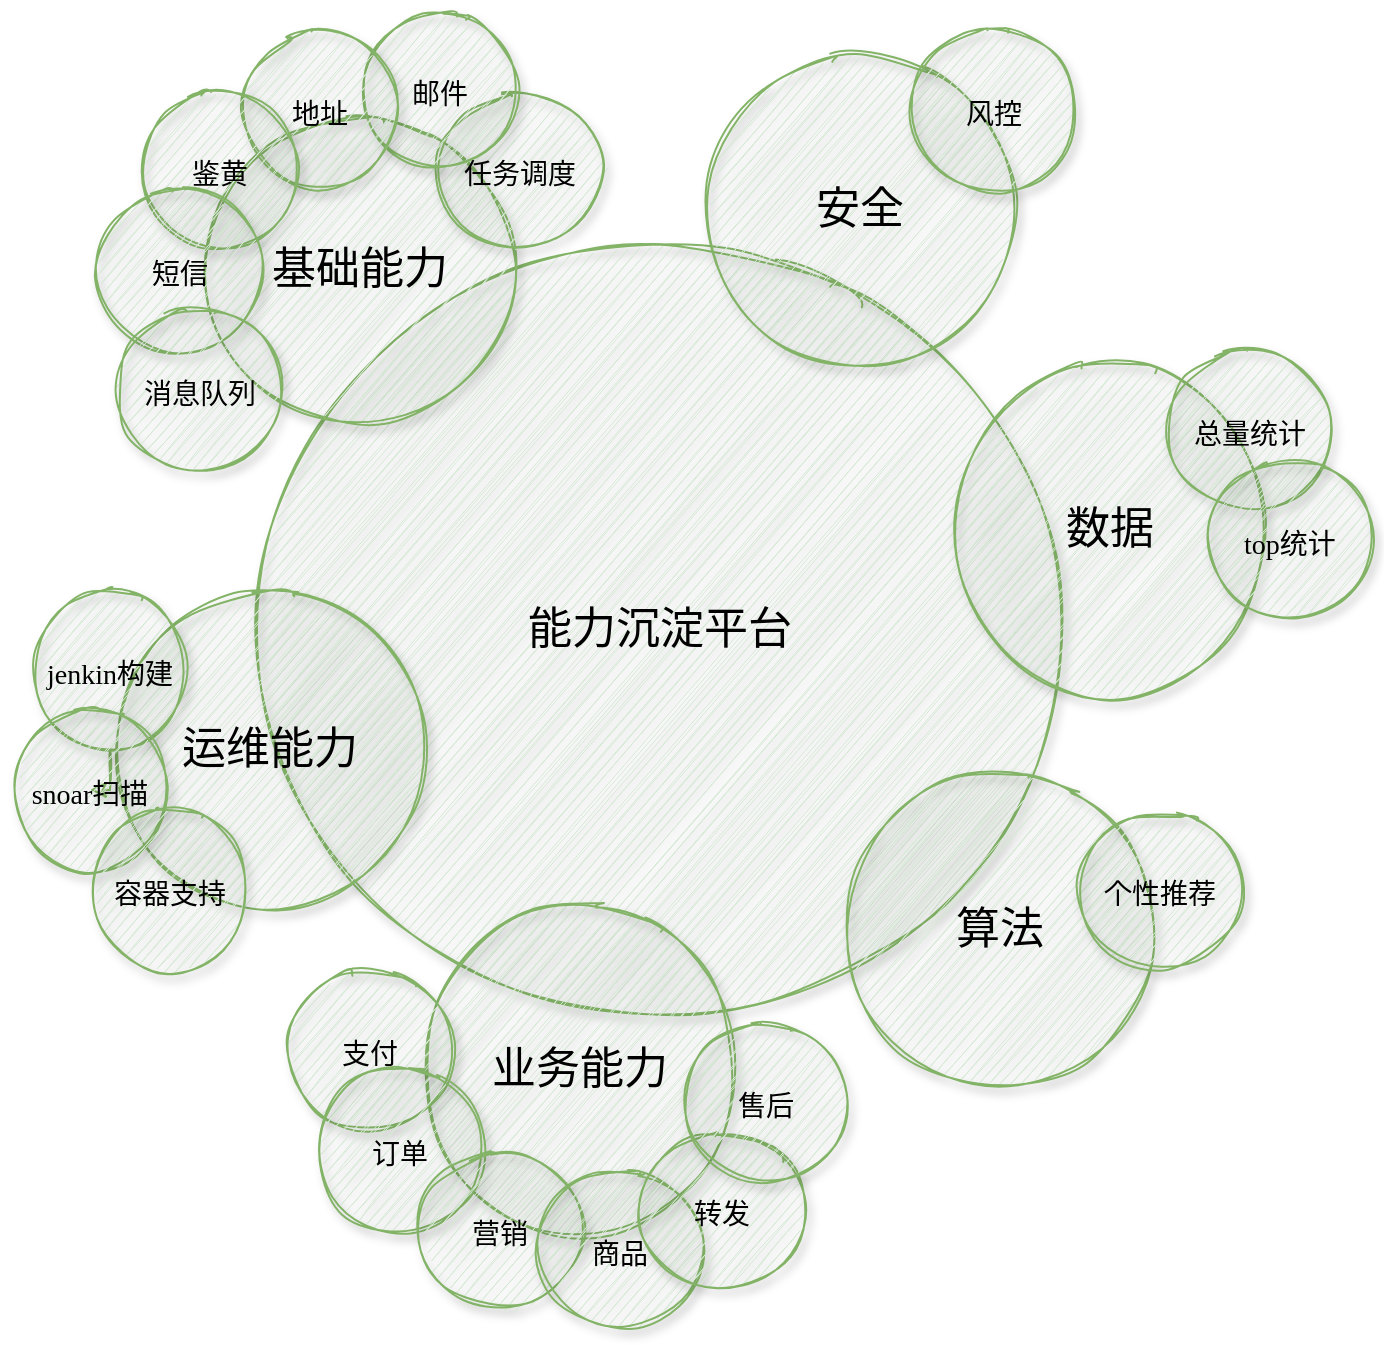 <mxfile version="13.10.1" type="github">
  <diagram name="Page-1" id="dd472eb7-4b8b-5cd9-a60b-b15522922e76">
    <mxGraphModel dx="946" dy="561" grid="0" gridSize="10" guides="1" tooltips="1" connect="1" arrows="1" fold="1" page="1" pageScale="1" pageWidth="1100" pageHeight="850" background="#ffffff" math="0" shadow="0">
      <root>
        <mxCell id="0" />
        <mxCell id="1" parent="0" />
        <mxCell id="374e34682ed331ee-1" value="能力沉淀平台" style="ellipse;whiteSpace=wrap;html=1;rounded=0;shadow=1;dashed=0;comic=0;fontFamily=Verdana;fontSize=22;fillColor=#d5e8d4;strokeColor=#82b366;sketch=1;" parent="1" vertex="1">
          <mxGeometry x="330" y="180" width="400" height="400" as="geometry" />
        </mxCell>
        <mxCell id="45236fa5f4b8e91a-2" value="业务能力" style="ellipse;whiteSpace=wrap;html=1;rounded=0;shadow=1;dashed=0;comic=0;fontFamily=Verdana;fontSize=22;fillColor=#d5e8d4;strokeColor=#82b366;sketch=1;" parent="1" vertex="1">
          <mxGeometry x="410" y="520" width="160" height="160" as="geometry" />
        </mxCell>
        <mxCell id="45236fa5f4b8e91a-3" value="数据" style="ellipse;whiteSpace=wrap;html=1;rounded=0;shadow=1;dashed=0;comic=0;fontFamily=Verdana;fontSize=22;fillColor=#d5e8d4;strokeColor=#82b366;sketch=1;" parent="1" vertex="1">
          <mxGeometry x="675" y="250" width="160" height="160" as="geometry" />
        </mxCell>
        <mxCell id="45236fa5f4b8e91a-4" value="基础能力" style="ellipse;whiteSpace=wrap;html=1;rounded=0;shadow=1;dashed=0;comic=0;fontFamily=Verdana;fontSize=22;fillColor=#d5e8d4;strokeColor=#82b366;sketch=1;" parent="1" vertex="1">
          <mxGeometry x="300" y="120" width="160" height="160" as="geometry" />
        </mxCell>
        <mxCell id="45236fa5f4b8e91a-6" value="安全" style="ellipse;whiteSpace=wrap;html=1;rounded=0;shadow=1;dashed=0;comic=0;fontFamily=Verdana;fontSize=22;fillColor=#d5e8d4;strokeColor=#82b366;sketch=1;" parent="1" vertex="1">
          <mxGeometry x="550" y="90" width="160" height="160" as="geometry" />
        </mxCell>
        <mxCell id="45236fa5f4b8e91a-7" value="算法" style="ellipse;whiteSpace=wrap;html=1;rounded=0;shadow=1;dashed=0;comic=0;fontFamily=Verdana;fontSize=22;fillColor=#d5e8d4;strokeColor=#82b366;sketch=1;" parent="1" vertex="1">
          <mxGeometry x="620" y="450" width="160" height="160" as="geometry" />
        </mxCell>
        <mxCell id="45236fa5f4b8e91a-8" value="运维能力" style="ellipse;whiteSpace=wrap;html=1;rounded=0;shadow=1;dashed=0;comic=0;fontFamily=Verdana;fontSize=22;fillColor=#d5e8d4;strokeColor=#82b366;sketch=1;" parent="1" vertex="1">
          <mxGeometry x="255" y="360" width="160" height="160" as="geometry" />
        </mxCell>
        <mxCell id="bn4RJ7tKio7X8lyJk39i-7" value="" style="edgeStyle=orthogonalEdgeStyle;rounded=0;orthogonalLoop=1;jettySize=auto;html=1;sketch=1;shadow=1;fillColor=#d5e8d4;strokeColor=#82b366;" parent="1" source="bn4RJ7tKio7X8lyJk39i-4" target="bn4RJ7tKio7X8lyJk39i-6" edge="1">
          <mxGeometry relative="1" as="geometry" />
        </mxCell>
        <mxCell id="bn4RJ7tKio7X8lyJk39i-4" value="&lt;font style=&quot;font-size: 14px&quot;&gt;jenkin构建&lt;/font&gt;" style="ellipse;whiteSpace=wrap;html=1;rounded=0;shadow=1;dashed=0;comic=0;fontFamily=Verdana;fontSize=22;fillColor=#d5e8d4;strokeColor=#82b366;sketch=1;" parent="1" vertex="1">
          <mxGeometry x="215" y="360" width="80" height="80" as="geometry" />
        </mxCell>
        <mxCell id="bn4RJ7tKio7X8lyJk39i-6" value="&lt;font style=&quot;font-size: 14px&quot;&gt;snoar扫描&lt;/font&gt;" style="ellipse;whiteSpace=wrap;html=1;rounded=0;shadow=1;dashed=0;comic=0;fontFamily=Verdana;fontSize=22;fillColor=#d5e8d4;strokeColor=#82b366;sketch=1;" parent="1" vertex="1">
          <mxGeometry x="205" y="420" width="80" height="80" as="geometry" />
        </mxCell>
        <mxCell id="bn4RJ7tKio7X8lyJk39i-8" value="&lt;font style=&quot;font-size: 14px&quot;&gt;容器支持&lt;/font&gt;" style="ellipse;whiteSpace=wrap;html=1;rounded=0;shadow=1;dashed=0;comic=0;fontFamily=Verdana;fontSize=22;fillColor=#d5e8d4;strokeColor=#82b366;sketch=1;" parent="1" vertex="1">
          <mxGeometry x="245" y="470" width="80" height="80" as="geometry" />
        </mxCell>
        <mxCell id="bn4RJ7tKio7X8lyJk39i-18" value="&lt;font style=&quot;font-size: 14px&quot;&gt;总量统计&lt;/font&gt;" style="ellipse;whiteSpace=wrap;html=1;rounded=0;shadow=1;dashed=0;comic=0;fontFamily=Verdana;fontSize=22;fillColor=#d5e8d4;strokeColor=#82b366;sketch=1;" parent="1" vertex="1">
          <mxGeometry x="785" y="240" width="80" height="80" as="geometry" />
        </mxCell>
        <mxCell id="bn4RJ7tKio7X8lyJk39i-20" value="&lt;font style=&quot;font-size: 14px&quot;&gt;top统计&lt;/font&gt;" style="ellipse;whiteSpace=wrap;html=1;rounded=0;shadow=1;dashed=0;comic=0;fontFamily=Verdana;fontSize=22;fillColor=#d5e8d4;strokeColor=#82b366;sketch=1;" parent="1" vertex="1">
          <mxGeometry x="805" y="295" width="80" height="80" as="geometry" />
        </mxCell>
        <mxCell id="bn4RJ7tKio7X8lyJk39i-27" value="&lt;font style=&quot;font-size: 14px&quot;&gt;任务调度&lt;/font&gt;" style="ellipse;whiteSpace=wrap;html=1;rounded=0;shadow=1;dashed=0;comic=0;fontFamily=Verdana;fontSize=22;fillColor=#d5e8d4;strokeColor=#82b366;sketch=1;" parent="1" vertex="1">
          <mxGeometry x="420" y="110" width="80" height="80" as="geometry" />
        </mxCell>
        <mxCell id="bn4RJ7tKio7X8lyJk39i-1" value="&lt;font style=&quot;font-size: 14px&quot;&gt;邮件&lt;/font&gt;" style="ellipse;whiteSpace=wrap;html=1;rounded=0;shadow=1;dashed=0;comic=0;fontFamily=Verdana;fontSize=22;fillColor=#d5e8d4;strokeColor=#82b366;sketch=1;" parent="1" vertex="1">
          <mxGeometry x="380" y="70" width="80" height="80" as="geometry" />
        </mxCell>
        <mxCell id="bn4RJ7tKio7X8lyJk39i-2" value="&lt;font style=&quot;font-size: 14px&quot;&gt;地址&lt;/font&gt;" style="ellipse;whiteSpace=wrap;html=1;rounded=0;shadow=1;dashed=0;comic=0;fontFamily=Verdana;fontSize=22;fillColor=#d5e8d4;strokeColor=#82b366;sketch=1;" parent="1" vertex="1">
          <mxGeometry x="320" y="80" width="80" height="80" as="geometry" />
        </mxCell>
        <mxCell id="bn4RJ7tKio7X8lyJk39i-3" value="&lt;font style=&quot;font-size: 14px&quot;&gt;鉴黄&lt;/font&gt;" style="ellipse;whiteSpace=wrap;html=1;rounded=0;shadow=1;dashed=0;comic=0;fontFamily=Verdana;fontSize=22;fillColor=#d5e8d4;strokeColor=#82b366;sketch=1;" parent="1" vertex="1">
          <mxGeometry x="270" y="110" width="80" height="80" as="geometry" />
        </mxCell>
        <mxCell id="bn4RJ7tKio7X8lyJk39i-10" value="&lt;font style=&quot;font-size: 14px&quot;&gt;短信&lt;/font&gt;" style="ellipse;whiteSpace=wrap;html=1;rounded=0;shadow=1;dashed=0;comic=0;fontFamily=Verdana;fontSize=22;fillColor=#d5e8d4;strokeColor=#82b366;sketch=1;" parent="1" vertex="1">
          <mxGeometry x="250" y="160" width="80" height="80" as="geometry" />
        </mxCell>
        <mxCell id="bn4RJ7tKio7X8lyJk39i-24" value="&lt;font style=&quot;font-size: 14px&quot;&gt;消息队列&lt;/font&gt;" style="ellipse;whiteSpace=wrap;html=1;rounded=0;shadow=1;dashed=0;comic=0;fontFamily=Verdana;fontSize=22;fillColor=#d5e8d4;strokeColor=#82b366;sketch=1;" parent="1" vertex="1">
          <mxGeometry x="260" y="220" width="80" height="80" as="geometry" />
        </mxCell>
        <mxCell id="bn4RJ7tKio7X8lyJk39i-29" value="&lt;font style=&quot;font-size: 14px&quot;&gt;个性推荐&lt;/font&gt;" style="ellipse;whiteSpace=wrap;html=1;rounded=0;shadow=1;dashed=0;comic=0;fontFamily=Verdana;fontSize=22;fillColor=#d5e8d4;strokeColor=#82b366;sketch=1;" parent="1" vertex="1">
          <mxGeometry x="740" y="470" width="80" height="80" as="geometry" />
        </mxCell>
        <mxCell id="bn4RJ7tKio7X8lyJk39i-35" value="&lt;font style=&quot;font-size: 14px&quot;&gt;支付&lt;/font&gt;" style="ellipse;whiteSpace=wrap;html=1;rounded=0;shadow=1;dashed=0;comic=0;fontFamily=Verdana;fontSize=22;fillColor=#d5e8d4;strokeColor=#82b366;sketch=1;" parent="1" vertex="1">
          <mxGeometry x="345" y="550" width="80" height="80" as="geometry" />
        </mxCell>
        <mxCell id="bn4RJ7tKio7X8lyJk39i-12" value="&lt;font style=&quot;font-size: 14px&quot;&gt;订单&lt;/font&gt;" style="ellipse;whiteSpace=wrap;html=1;rounded=0;shadow=1;dashed=0;comic=0;fontFamily=Verdana;fontSize=22;fillColor=#d5e8d4;strokeColor=#82b366;sketch=1;" parent="1" vertex="1">
          <mxGeometry x="360" y="600" width="80" height="80" as="geometry" />
        </mxCell>
        <mxCell id="bn4RJ7tKio7X8lyJk39i-14" value="&lt;font style=&quot;font-size: 14px&quot;&gt;营销&lt;/font&gt;" style="ellipse;whiteSpace=wrap;html=1;rounded=0;shadow=1;dashed=0;comic=0;fontFamily=Verdana;fontSize=22;fillColor=#d5e8d4;strokeColor=#82b366;sketch=1;" parent="1" vertex="1">
          <mxGeometry x="410" y="640" width="80" height="80" as="geometry" />
        </mxCell>
        <mxCell id="bn4RJ7tKio7X8lyJk39i-16" value="&lt;font style=&quot;font-size: 14px&quot;&gt;商品&lt;/font&gt;" style="ellipse;whiteSpace=wrap;html=1;rounded=0;shadow=1;dashed=0;comic=0;fontFamily=Verdana;fontSize=22;fillColor=#d5e8d4;strokeColor=#82b366;sketch=1;" parent="1" vertex="1">
          <mxGeometry x="470" y="650" width="80" height="80" as="geometry" />
        </mxCell>
        <mxCell id="bn4RJ7tKio7X8lyJk39i-31" value="&lt;font style=&quot;font-size: 14px&quot;&gt;转发&lt;/font&gt;" style="ellipse;whiteSpace=wrap;html=1;rounded=0;shadow=1;dashed=0;comic=0;fontFamily=Verdana;fontSize=22;fillColor=#d5e8d4;strokeColor=#82b366;sketch=1;" parent="1" vertex="1">
          <mxGeometry x="521" y="630" width="80" height="80" as="geometry" />
        </mxCell>
        <mxCell id="bn4RJ7tKio7X8lyJk39i-33" value="&lt;font style=&quot;font-size: 14px&quot;&gt;售后&lt;/font&gt;" style="ellipse;whiteSpace=wrap;html=1;rounded=0;shadow=1;dashed=0;comic=0;fontFamily=Verdana;fontSize=22;fillColor=#d5e8d4;strokeColor=#82b366;sketch=1;" parent="1" vertex="1">
          <mxGeometry x="543" y="576" width="80" height="80" as="geometry" />
        </mxCell>
        <mxCell id="bn4RJ7tKio7X8lyJk39i-37" value="&lt;font style=&quot;font-size: 14px&quot;&gt;风控&lt;/font&gt;" style="ellipse;whiteSpace=wrap;html=1;rounded=0;shadow=1;dashed=0;comic=0;fontFamily=Verdana;fontSize=22;fillColor=#d5e8d4;strokeColor=#82b366;sketch=1;" parent="1" vertex="1">
          <mxGeometry x="657" y="80" width="80" height="80" as="geometry" />
        </mxCell>
      </root>
    </mxGraphModel>
  </diagram>
</mxfile>

